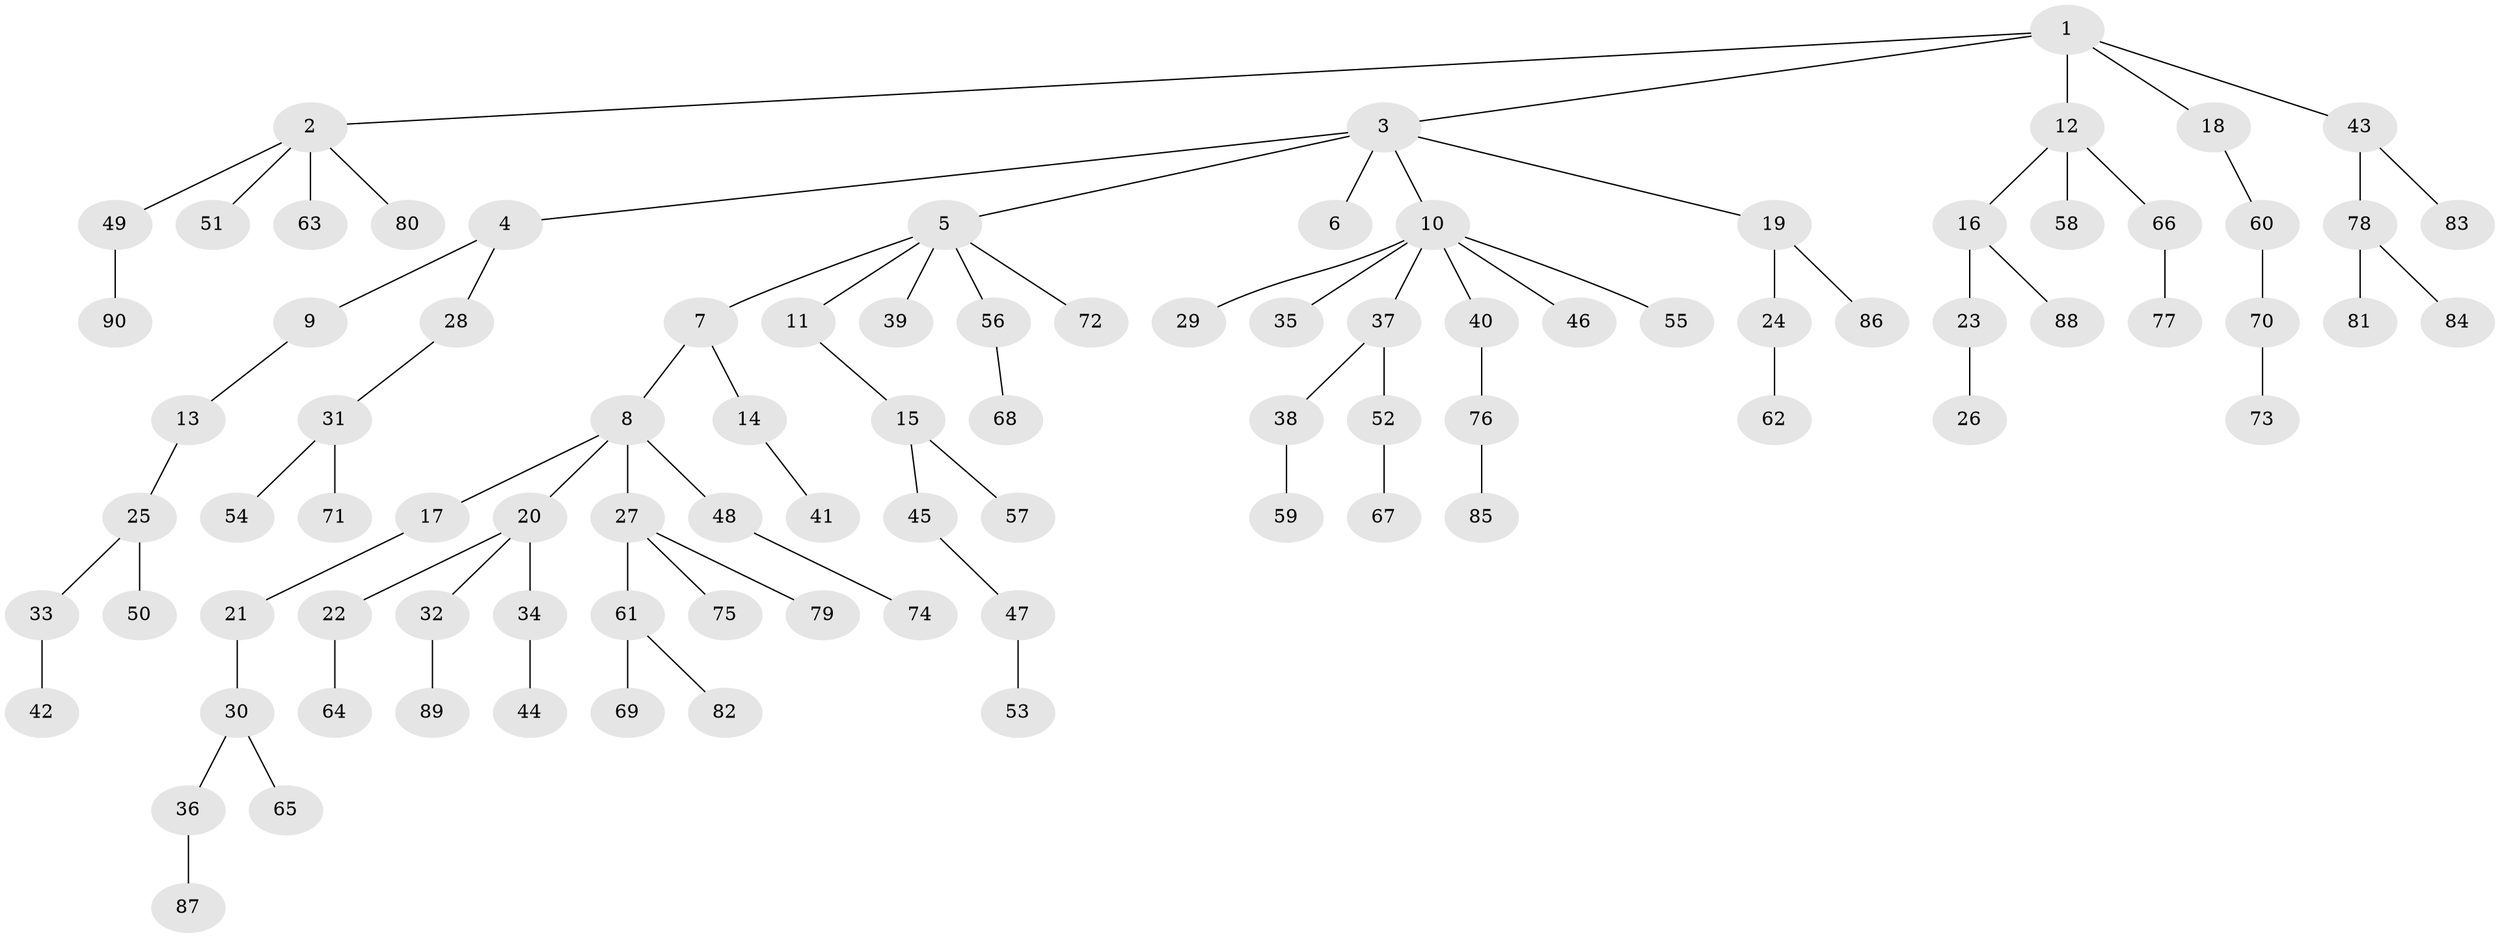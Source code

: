 // Generated by graph-tools (version 1.1) at 2025/15/03/09/25 04:15:29]
// undirected, 90 vertices, 89 edges
graph export_dot {
graph [start="1"]
  node [color=gray90,style=filled];
  1;
  2;
  3;
  4;
  5;
  6;
  7;
  8;
  9;
  10;
  11;
  12;
  13;
  14;
  15;
  16;
  17;
  18;
  19;
  20;
  21;
  22;
  23;
  24;
  25;
  26;
  27;
  28;
  29;
  30;
  31;
  32;
  33;
  34;
  35;
  36;
  37;
  38;
  39;
  40;
  41;
  42;
  43;
  44;
  45;
  46;
  47;
  48;
  49;
  50;
  51;
  52;
  53;
  54;
  55;
  56;
  57;
  58;
  59;
  60;
  61;
  62;
  63;
  64;
  65;
  66;
  67;
  68;
  69;
  70;
  71;
  72;
  73;
  74;
  75;
  76;
  77;
  78;
  79;
  80;
  81;
  82;
  83;
  84;
  85;
  86;
  87;
  88;
  89;
  90;
  1 -- 2;
  1 -- 3;
  1 -- 12;
  1 -- 18;
  1 -- 43;
  2 -- 49;
  2 -- 51;
  2 -- 63;
  2 -- 80;
  3 -- 4;
  3 -- 5;
  3 -- 6;
  3 -- 10;
  3 -- 19;
  4 -- 9;
  4 -- 28;
  5 -- 7;
  5 -- 11;
  5 -- 39;
  5 -- 56;
  5 -- 72;
  7 -- 8;
  7 -- 14;
  8 -- 17;
  8 -- 20;
  8 -- 27;
  8 -- 48;
  9 -- 13;
  10 -- 29;
  10 -- 35;
  10 -- 37;
  10 -- 40;
  10 -- 46;
  10 -- 55;
  11 -- 15;
  12 -- 16;
  12 -- 58;
  12 -- 66;
  13 -- 25;
  14 -- 41;
  15 -- 45;
  15 -- 57;
  16 -- 23;
  16 -- 88;
  17 -- 21;
  18 -- 60;
  19 -- 24;
  19 -- 86;
  20 -- 22;
  20 -- 32;
  20 -- 34;
  21 -- 30;
  22 -- 64;
  23 -- 26;
  24 -- 62;
  25 -- 33;
  25 -- 50;
  27 -- 61;
  27 -- 75;
  27 -- 79;
  28 -- 31;
  30 -- 36;
  30 -- 65;
  31 -- 54;
  31 -- 71;
  32 -- 89;
  33 -- 42;
  34 -- 44;
  36 -- 87;
  37 -- 38;
  37 -- 52;
  38 -- 59;
  40 -- 76;
  43 -- 78;
  43 -- 83;
  45 -- 47;
  47 -- 53;
  48 -- 74;
  49 -- 90;
  52 -- 67;
  56 -- 68;
  60 -- 70;
  61 -- 69;
  61 -- 82;
  66 -- 77;
  70 -- 73;
  76 -- 85;
  78 -- 81;
  78 -- 84;
}
